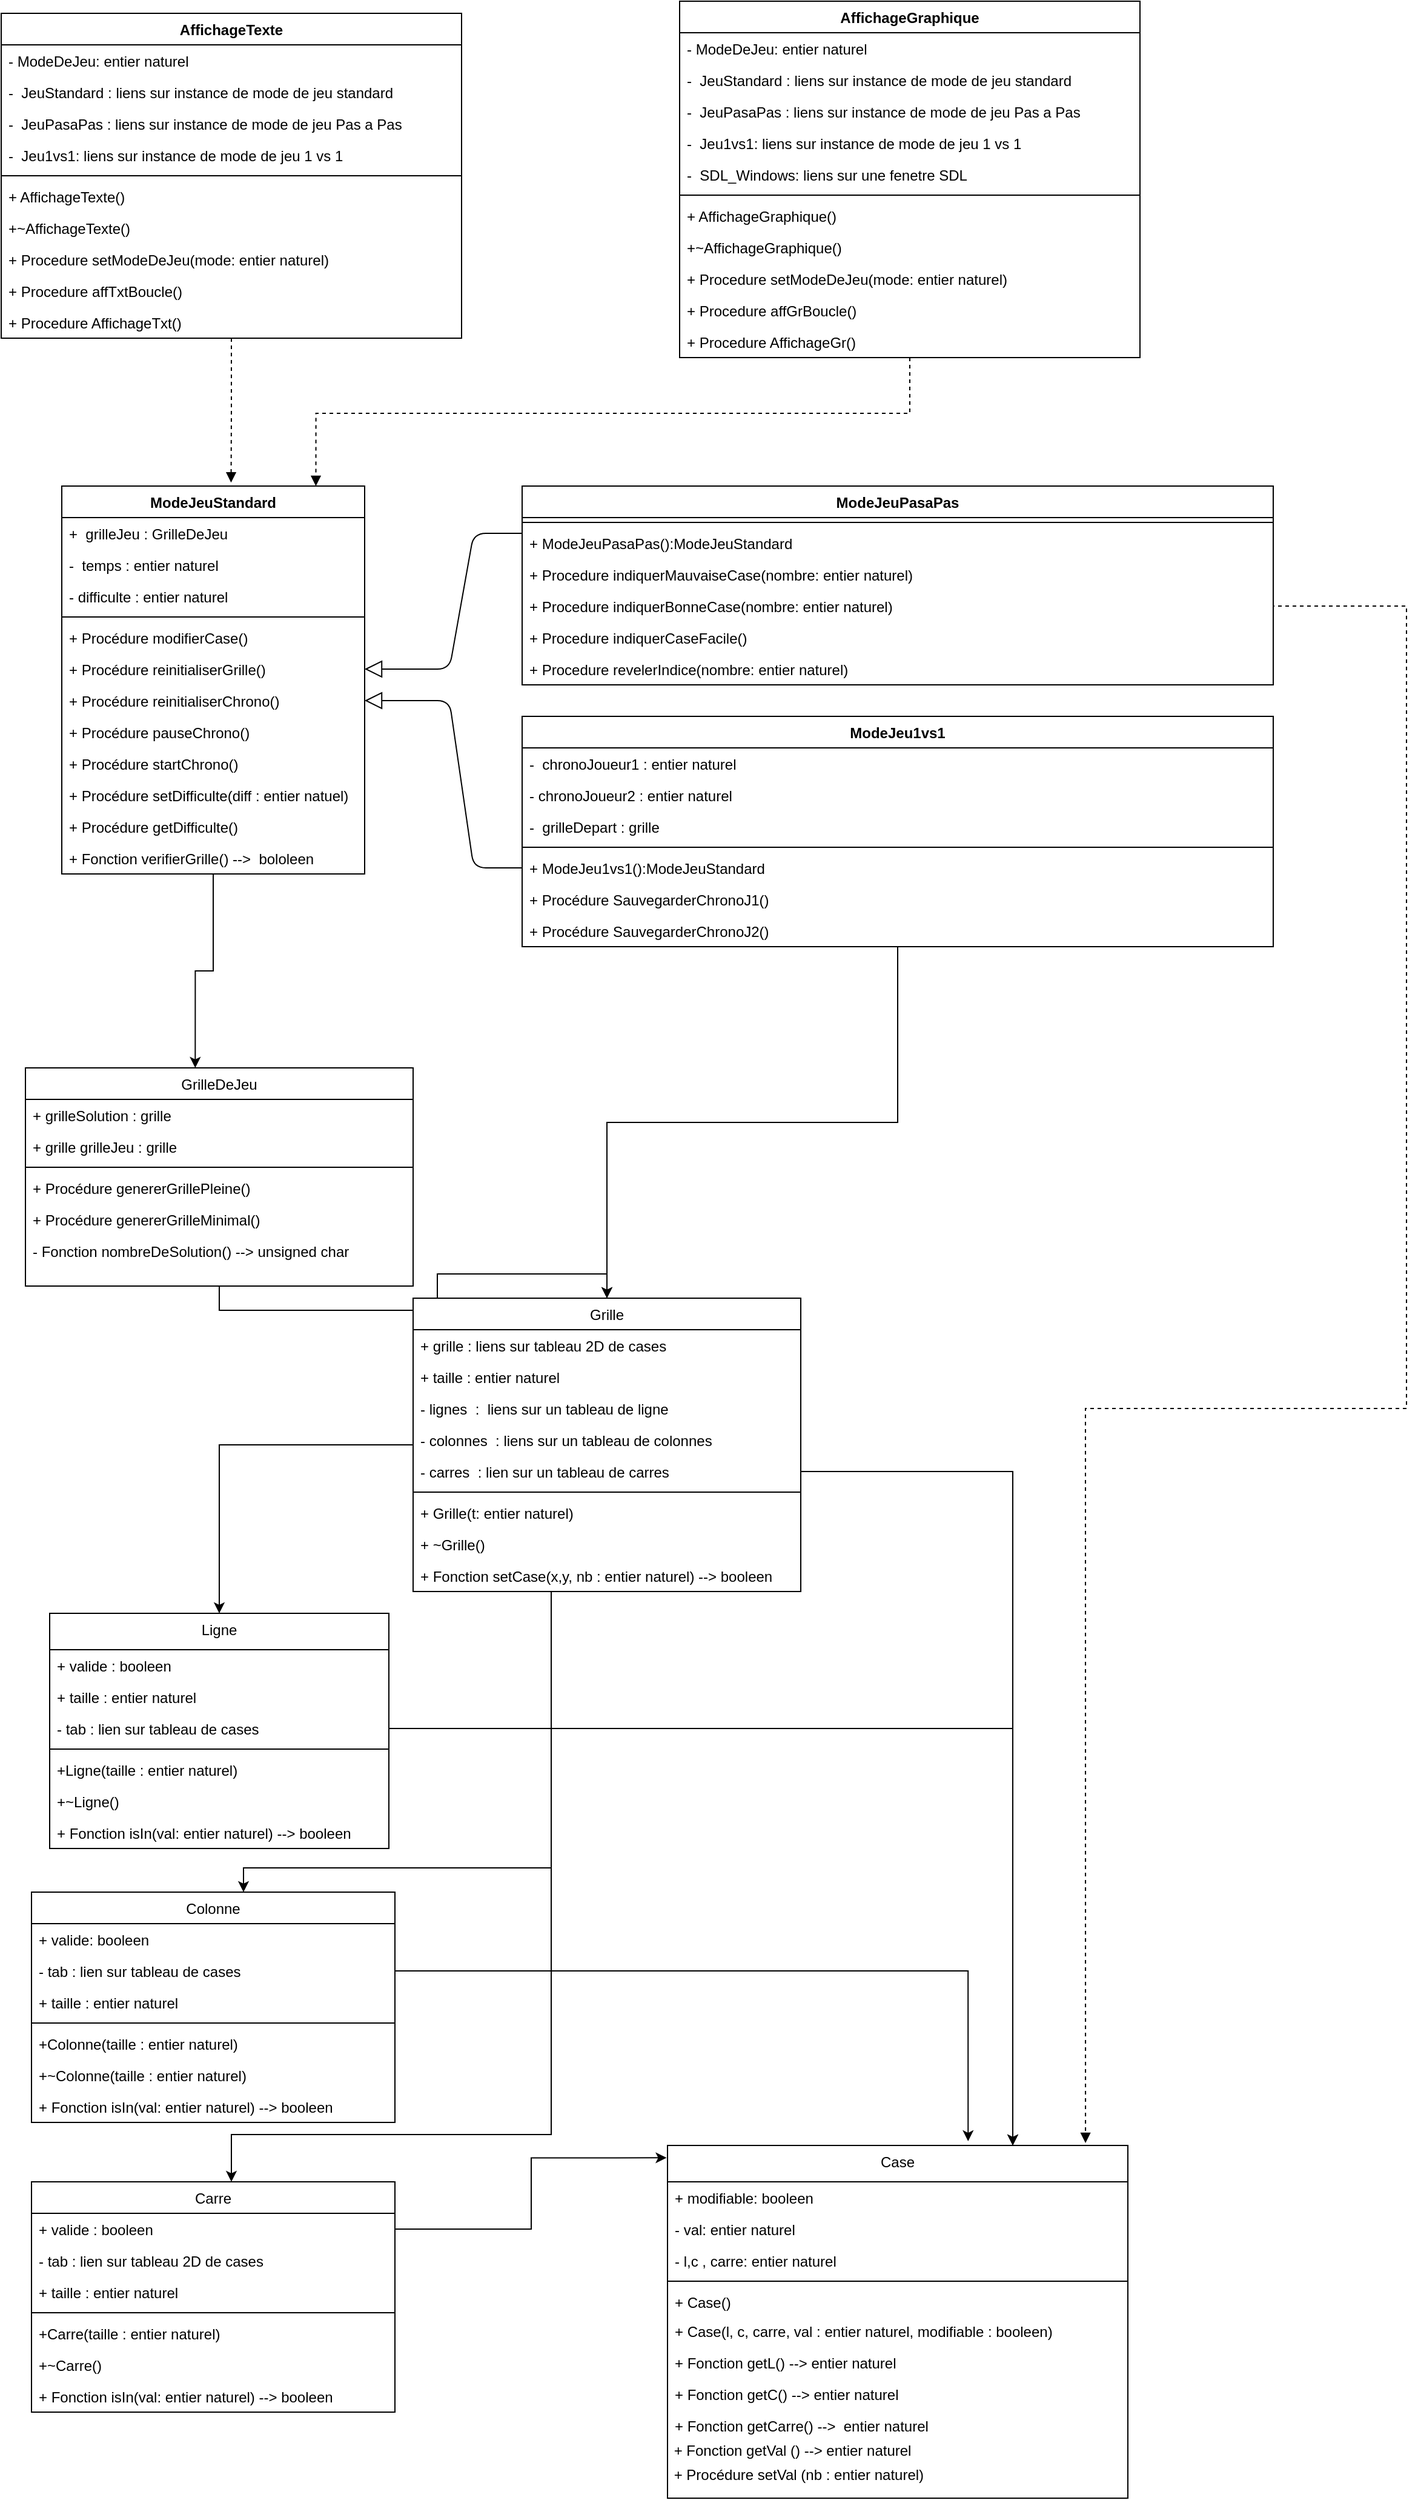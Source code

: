 <mxfile version="14.4.6" type="device"><diagram id="C5RBs43oDa-KdzZeNtuy" name="Page-1"><mxGraphModel dx="2404" dy="2244" grid="1" gridSize="10" guides="1" tooltips="1" connect="1" arrows="1" fold="1" page="1" pageScale="1" pageWidth="827" pageHeight="1169" math="0" shadow="0"><root><mxCell id="WIyWlLk6GJQsqaUBKTNV-0"/><mxCell id="WIyWlLk6GJQsqaUBKTNV-1" parent="WIyWlLk6GJQsqaUBKTNV-0"/><mxCell id="0dv4RcyDnqkH0cHynLfX-11" value="" style="edgeStyle=orthogonalEdgeStyle;rounded=0;orthogonalLoop=1;jettySize=auto;html=1;" parent="WIyWlLk6GJQsqaUBKTNV-1" source="zkfFHV4jXpPFQw0GAbJ--6" target="0dv4RcyDnqkH0cHynLfX-4" edge="1"><mxGeometry relative="1" as="geometry"/></mxCell><mxCell id="zkfFHV4jXpPFQw0GAbJ--6" value="GrilleDeJeu" style="swimlane;fontStyle=0;align=center;verticalAlign=top;childLayout=stackLayout;horizontal=1;startSize=26;horizontalStack=0;resizeParent=1;resizeLast=0;collapsible=1;marginBottom=0;rounded=0;shadow=0;strokeWidth=1;" parent="WIyWlLk6GJQsqaUBKTNV-1" vertex="1"><mxGeometry x="-20" y="60" width="320" height="180" as="geometry"><mxRectangle x="130" y="380" width="160" height="26" as="alternateBounds"/></mxGeometry></mxCell><mxCell id="zkfFHV4jXpPFQw0GAbJ--7" value="+ grilleSolution : grille " style="text;align=left;verticalAlign=top;spacingLeft=4;spacingRight=4;overflow=hidden;rotatable=0;points=[[0,0.5],[1,0.5]];portConstraint=eastwest;" parent="zkfFHV4jXpPFQw0GAbJ--6" vertex="1"><mxGeometry y="26" width="320" height="26" as="geometry"/></mxCell><mxCell id="0dv4RcyDnqkH0cHynLfX-2" value="+ grille grilleJeu : grille" style="text;align=left;verticalAlign=top;spacingLeft=4;spacingRight=4;overflow=hidden;rotatable=0;points=[[0,0.5],[1,0.5]];portConstraint=eastwest;" parent="zkfFHV4jXpPFQw0GAbJ--6" vertex="1"><mxGeometry y="52" width="320" height="26" as="geometry"/></mxCell><mxCell id="zkfFHV4jXpPFQw0GAbJ--9" value="" style="line;html=1;strokeWidth=1;align=left;verticalAlign=middle;spacingTop=-1;spacingLeft=3;spacingRight=3;rotatable=0;labelPosition=right;points=[];portConstraint=eastwest;" parent="zkfFHV4jXpPFQw0GAbJ--6" vertex="1"><mxGeometry y="78" width="320" height="8" as="geometry"/></mxCell><mxCell id="zkfFHV4jXpPFQw0GAbJ--11" value="+ Procédure genererGrillePleine() " style="text;align=left;verticalAlign=top;spacingLeft=4;spacingRight=4;overflow=hidden;rotatable=0;points=[[0,0.5],[1,0.5]];portConstraint=eastwest;" parent="zkfFHV4jXpPFQw0GAbJ--6" vertex="1"><mxGeometry y="86" width="320" height="26" as="geometry"/></mxCell><mxCell id="0dv4RcyDnqkH0cHynLfX-1" value="+ Procédure genererGrilleMinimal()" style="text;align=left;verticalAlign=top;spacingLeft=4;spacingRight=4;overflow=hidden;rotatable=0;points=[[0,0.5],[1,0.5]];portConstraint=eastwest;" parent="zkfFHV4jXpPFQw0GAbJ--6" vertex="1"><mxGeometry y="112" width="320" height="26" as="geometry"/></mxCell><mxCell id="0dv4RcyDnqkH0cHynLfX-3" value="- Fonction nombreDeSolution() --&gt; unsigned char" style="text;align=left;verticalAlign=top;spacingLeft=4;spacingRight=4;overflow=hidden;rotatable=0;points=[[0,0.5],[1,0.5]];portConstraint=eastwest;" parent="zkfFHV4jXpPFQw0GAbJ--6" vertex="1"><mxGeometry y="138" width="320" height="26" as="geometry"/></mxCell><mxCell id="0dv4RcyDnqkH0cHynLfX-22" value="" style="edgeStyle=orthogonalEdgeStyle;rounded=0;orthogonalLoop=1;jettySize=auto;html=1;" parent="WIyWlLk6GJQsqaUBKTNV-1" source="0dv4RcyDnqkH0cHynLfX-4" target="0dv4RcyDnqkH0cHynLfX-15" edge="1"><mxGeometry relative="1" as="geometry"/></mxCell><mxCell id="0dv4RcyDnqkH0cHynLfX-34" value="" style="edgeStyle=orthogonalEdgeStyle;rounded=0;orthogonalLoop=1;jettySize=auto;html=1;" parent="WIyWlLk6GJQsqaUBKTNV-1" source="0dv4RcyDnqkH0cHynLfX-4" target="0dv4RcyDnqkH0cHynLfX-27" edge="1"><mxGeometry relative="1" as="geometry"><Array as="points"><mxPoint x="414" y="720"/><mxPoint x="160" y="720"/></Array></mxGeometry></mxCell><mxCell id="0dv4RcyDnqkH0cHynLfX-43" value="" style="edgeStyle=orthogonalEdgeStyle;rounded=0;orthogonalLoop=1;jettySize=auto;html=1;" parent="WIyWlLk6GJQsqaUBKTNV-1" source="0dv4RcyDnqkH0cHynLfX-4" target="0dv4RcyDnqkH0cHynLfX-36" edge="1"><mxGeometry relative="1" as="geometry"><Array as="points"><mxPoint x="414" y="940"/><mxPoint x="150" y="940"/></Array></mxGeometry></mxCell><mxCell id="0dv4RcyDnqkH0cHynLfX-4" value="Grille" style="swimlane;fontStyle=0;align=center;verticalAlign=top;childLayout=stackLayout;horizontal=1;startSize=26;horizontalStack=0;resizeParent=1;resizeLast=0;collapsible=1;marginBottom=0;rounded=0;shadow=0;strokeWidth=1;" parent="WIyWlLk6GJQsqaUBKTNV-1" vertex="1"><mxGeometry x="300" y="250" width="320" height="242" as="geometry"><mxRectangle x="130" y="380" width="160" height="26" as="alternateBounds"/></mxGeometry></mxCell><mxCell id="0dv4RcyDnqkH0cHynLfX-5" value="+ grille : liens sur tableau 2D de cases" style="text;align=left;verticalAlign=top;spacingLeft=4;spacingRight=4;overflow=hidden;rotatable=0;points=[[0,0.5],[1,0.5]];portConstraint=eastwest;" parent="0dv4RcyDnqkH0cHynLfX-4" vertex="1"><mxGeometry y="26" width="320" height="26" as="geometry"/></mxCell><mxCell id="4BiIxQ_raVbV6oL3UKlr-50" value="+ taille : entier naturel" style="text;align=left;verticalAlign=top;spacingLeft=4;spacingRight=4;overflow=hidden;rotatable=0;points=[[0,0.5],[1,0.5]];portConstraint=eastwest;" parent="0dv4RcyDnqkH0cHynLfX-4" vertex="1"><mxGeometry y="52" width="320" height="26" as="geometry"/></mxCell><mxCell id="0dv4RcyDnqkH0cHynLfX-12" value="- lignes  :  liens sur un tableau de ligne" style="text;align=left;verticalAlign=top;spacingLeft=4;spacingRight=4;overflow=hidden;rotatable=0;points=[[0,0.5],[1,0.5]];portConstraint=eastwest;" parent="0dv4RcyDnqkH0cHynLfX-4" vertex="1"><mxGeometry y="78" width="320" height="26" as="geometry"/></mxCell><mxCell id="0dv4RcyDnqkH0cHynLfX-13" value="- colonnes  : liens sur un tableau de colonnes " style="text;align=left;verticalAlign=top;spacingLeft=4;spacingRight=4;overflow=hidden;rotatable=0;points=[[0,0.5],[1,0.5]];portConstraint=eastwest;" parent="0dv4RcyDnqkH0cHynLfX-4" vertex="1"><mxGeometry y="104" width="320" height="26" as="geometry"/></mxCell><mxCell id="0dv4RcyDnqkH0cHynLfX-14" value="- carres  : lien sur un tableau de carres" style="text;align=left;verticalAlign=top;spacingLeft=4;spacingRight=4;overflow=hidden;rotatable=0;points=[[0,0.5],[1,0.5]];portConstraint=eastwest;" parent="0dv4RcyDnqkH0cHynLfX-4" vertex="1"><mxGeometry y="130" width="320" height="26" as="geometry"/></mxCell><mxCell id="0dv4RcyDnqkH0cHynLfX-7" value="" style="line;html=1;strokeWidth=1;align=left;verticalAlign=middle;spacingTop=-1;spacingLeft=3;spacingRight=3;rotatable=0;labelPosition=right;points=[];portConstraint=eastwest;" parent="0dv4RcyDnqkH0cHynLfX-4" vertex="1"><mxGeometry y="156" width="320" height="8" as="geometry"/></mxCell><mxCell id="4BiIxQ_raVbV6oL3UKlr-48" value="+ Grille(t: entier naturel)" style="text;align=left;verticalAlign=top;spacingLeft=4;spacingRight=4;overflow=hidden;rotatable=0;points=[[0,0.5],[1,0.5]];portConstraint=eastwest;" parent="0dv4RcyDnqkH0cHynLfX-4" vertex="1"><mxGeometry y="164" width="320" height="26" as="geometry"/></mxCell><mxCell id="4BiIxQ_raVbV6oL3UKlr-49" value="+ ~Grille()" style="text;align=left;verticalAlign=top;spacingLeft=4;spacingRight=4;overflow=hidden;rotatable=0;points=[[0,0.5],[1,0.5]];portConstraint=eastwest;" parent="0dv4RcyDnqkH0cHynLfX-4" vertex="1"><mxGeometry y="190" width="320" height="26" as="geometry"/></mxCell><mxCell id="0dv4RcyDnqkH0cHynLfX-8" value="+ Fonction setCase(x,y, nb : entier naturel) --&gt; booleen" style="text;align=left;verticalAlign=top;spacingLeft=4;spacingRight=4;overflow=hidden;rotatable=0;points=[[0,0.5],[1,0.5]];portConstraint=eastwest;" parent="0dv4RcyDnqkH0cHynLfX-4" vertex="1"><mxGeometry y="216" width="320" height="26" as="geometry"/></mxCell><mxCell id="0dv4RcyDnqkH0cHynLfX-15" value="Ligne" style="swimlane;fontStyle=0;align=center;verticalAlign=top;childLayout=stackLayout;horizontal=1;startSize=30;horizontalStack=0;resizeParent=1;resizeLast=0;collapsible=1;marginBottom=0;rounded=0;shadow=0;strokeWidth=1;" parent="WIyWlLk6GJQsqaUBKTNV-1" vertex="1"><mxGeometry y="510" width="280" height="194" as="geometry"><mxRectangle x="130" y="380" width="160" height="26" as="alternateBounds"/></mxGeometry></mxCell><mxCell id="0dv4RcyDnqkH0cHynLfX-16" value="+ valide : booleen" style="text;align=left;verticalAlign=top;spacingLeft=4;spacingRight=4;overflow=hidden;rotatable=0;points=[[0,0.5],[1,0.5]];portConstraint=eastwest;" parent="0dv4RcyDnqkH0cHynLfX-15" vertex="1"><mxGeometry y="30" width="280" height="26" as="geometry"/></mxCell><mxCell id="4BiIxQ_raVbV6oL3UKlr-51" value="+ taille : entier naturel" style="text;align=left;verticalAlign=top;spacingLeft=4;spacingRight=4;overflow=hidden;rotatable=0;points=[[0,0.5],[1,0.5]];portConstraint=eastwest;" parent="0dv4RcyDnqkH0cHynLfX-15" vertex="1"><mxGeometry y="56" width="280" height="26" as="geometry"/></mxCell><mxCell id="0dv4RcyDnqkH0cHynLfX-25" value="- tab : lien sur tableau de cases" style="text;align=left;verticalAlign=top;spacingLeft=4;spacingRight=4;overflow=hidden;rotatable=0;points=[[0,0.5],[1,0.5]];portConstraint=eastwest;" parent="0dv4RcyDnqkH0cHynLfX-15" vertex="1"><mxGeometry y="82" width="280" height="26" as="geometry"/></mxCell><mxCell id="0dv4RcyDnqkH0cHynLfX-20" value="" style="line;html=1;strokeWidth=1;align=left;verticalAlign=middle;spacingTop=-1;spacingLeft=3;spacingRight=3;rotatable=0;labelPosition=right;points=[];portConstraint=eastwest;" parent="0dv4RcyDnqkH0cHynLfX-15" vertex="1"><mxGeometry y="108" width="280" height="8" as="geometry"/></mxCell><mxCell id="4BiIxQ_raVbV6oL3UKlr-53" value="+Ligne(taille : entier naturel)" style="text;align=left;verticalAlign=top;spacingLeft=4;spacingRight=4;overflow=hidden;rotatable=0;points=[[0,0.5],[1,0.5]];portConstraint=eastwest;" parent="0dv4RcyDnqkH0cHynLfX-15" vertex="1"><mxGeometry y="116" width="280" height="26" as="geometry"/></mxCell><mxCell id="4BiIxQ_raVbV6oL3UKlr-52" value="+~Ligne()" style="text;align=left;verticalAlign=top;spacingLeft=4;spacingRight=4;overflow=hidden;rotatable=0;points=[[0,0.5],[1,0.5]];portConstraint=eastwest;" parent="0dv4RcyDnqkH0cHynLfX-15" vertex="1"><mxGeometry y="142" width="280" height="26" as="geometry"/></mxCell><mxCell id="0dv4RcyDnqkH0cHynLfX-21" value="+ Fonction isIn(val: entier naturel) --&gt; booleen" style="text;align=left;verticalAlign=top;spacingLeft=4;spacingRight=4;overflow=hidden;rotatable=0;points=[[0,0.5],[1,0.5]];portConstraint=eastwest;" parent="0dv4RcyDnqkH0cHynLfX-15" vertex="1"><mxGeometry y="168" width="280" height="26" as="geometry"/></mxCell><mxCell id="0dv4RcyDnqkH0cHynLfX-27" value="Colonne" style="swimlane;fontStyle=0;align=center;verticalAlign=top;childLayout=stackLayout;horizontal=1;startSize=26;horizontalStack=0;resizeParent=1;resizeLast=0;collapsible=1;marginBottom=0;rounded=0;shadow=0;strokeWidth=1;" parent="WIyWlLk6GJQsqaUBKTNV-1" vertex="1"><mxGeometry x="-15" y="740" width="300" height="190" as="geometry"><mxRectangle x="130" y="380" width="160" height="26" as="alternateBounds"/></mxGeometry></mxCell><mxCell id="0dv4RcyDnqkH0cHynLfX-28" value="+ valide: booleen" style="text;align=left;verticalAlign=top;spacingLeft=4;spacingRight=4;overflow=hidden;rotatable=0;points=[[0,0.5],[1,0.5]];portConstraint=eastwest;" parent="0dv4RcyDnqkH0cHynLfX-27" vertex="1"><mxGeometry y="26" width="300" height="26" as="geometry"/></mxCell><mxCell id="0dv4RcyDnqkH0cHynLfX-29" value="- tab : lien sur tableau de cases" style="text;align=left;verticalAlign=top;spacingLeft=4;spacingRight=4;overflow=hidden;rotatable=0;points=[[0,0.5],[1,0.5]];portConstraint=eastwest;" parent="0dv4RcyDnqkH0cHynLfX-27" vertex="1"><mxGeometry y="52" width="300" height="26" as="geometry"/></mxCell><mxCell id="4BiIxQ_raVbV6oL3UKlr-58" value="+ taille : entier naturel" style="text;align=left;verticalAlign=top;spacingLeft=4;spacingRight=4;overflow=hidden;rotatable=0;points=[[0,0.5],[1,0.5]];portConstraint=eastwest;" parent="0dv4RcyDnqkH0cHynLfX-27" vertex="1"><mxGeometry y="78" width="300" height="26" as="geometry"/></mxCell><mxCell id="0dv4RcyDnqkH0cHynLfX-32" value="" style="line;html=1;strokeWidth=1;align=left;verticalAlign=middle;spacingTop=-1;spacingLeft=3;spacingRight=3;rotatable=0;labelPosition=right;points=[];portConstraint=eastwest;" parent="0dv4RcyDnqkH0cHynLfX-27" vertex="1"><mxGeometry y="104" width="300" height="8" as="geometry"/></mxCell><mxCell id="4BiIxQ_raVbV6oL3UKlr-54" value="+Colonne(taille : entier naturel)" style="text;align=left;verticalAlign=top;spacingLeft=4;spacingRight=4;overflow=hidden;rotatable=0;points=[[0,0.5],[1,0.5]];portConstraint=eastwest;" parent="0dv4RcyDnqkH0cHynLfX-27" vertex="1"><mxGeometry y="112" width="300" height="26" as="geometry"/></mxCell><mxCell id="4BiIxQ_raVbV6oL3UKlr-55" value="+~Colonne(taille : entier naturel)" style="text;align=left;verticalAlign=top;spacingLeft=4;spacingRight=4;overflow=hidden;rotatable=0;points=[[0,0.5],[1,0.5]];portConstraint=eastwest;" parent="0dv4RcyDnqkH0cHynLfX-27" vertex="1"><mxGeometry y="138" width="300" height="26" as="geometry"/></mxCell><mxCell id="0dv4RcyDnqkH0cHynLfX-33" value="+ Fonction isIn(val: entier naturel) --&gt; booleen" style="text;align=left;verticalAlign=top;spacingLeft=4;spacingRight=4;overflow=hidden;rotatable=0;points=[[0,0.5],[1,0.5]];portConstraint=eastwest;" parent="0dv4RcyDnqkH0cHynLfX-27" vertex="1"><mxGeometry y="164" width="300" height="26" as="geometry"/></mxCell><mxCell id="0dv4RcyDnqkH0cHynLfX-36" value="Carre" style="swimlane;fontStyle=0;align=center;verticalAlign=top;childLayout=stackLayout;horizontal=1;startSize=26;horizontalStack=0;resizeParent=1;resizeLast=0;collapsible=1;marginBottom=0;rounded=0;shadow=0;strokeWidth=1;" parent="WIyWlLk6GJQsqaUBKTNV-1" vertex="1"><mxGeometry x="-15" y="979" width="300" height="190" as="geometry"><mxRectangle x="130" y="380" width="160" height="26" as="alternateBounds"/></mxGeometry></mxCell><mxCell id="0dv4RcyDnqkH0cHynLfX-37" value="+ valide : booleen" style="text;align=left;verticalAlign=top;spacingLeft=4;spacingRight=4;overflow=hidden;rotatable=0;points=[[0,0.5],[1,0.5]];portConstraint=eastwest;" parent="0dv4RcyDnqkH0cHynLfX-36" vertex="1"><mxGeometry y="26" width="300" height="26" as="geometry"/></mxCell><mxCell id="0dv4RcyDnqkH0cHynLfX-38" value="- tab : lien sur tableau 2D de cases" style="text;align=left;verticalAlign=top;spacingLeft=4;spacingRight=4;overflow=hidden;rotatable=0;points=[[0,0.5],[1,0.5]];portConstraint=eastwest;" parent="0dv4RcyDnqkH0cHynLfX-36" vertex="1"><mxGeometry y="52" width="300" height="26" as="geometry"/></mxCell><mxCell id="4BiIxQ_raVbV6oL3UKlr-59" value="+ taille : entier naturel" style="text;align=left;verticalAlign=top;spacingLeft=4;spacingRight=4;overflow=hidden;rotatable=0;points=[[0,0.5],[1,0.5]];portConstraint=eastwest;" parent="0dv4RcyDnqkH0cHynLfX-36" vertex="1"><mxGeometry y="78" width="300" height="26" as="geometry"/></mxCell><mxCell id="0dv4RcyDnqkH0cHynLfX-41" value="" style="line;html=1;strokeWidth=1;align=left;verticalAlign=middle;spacingTop=-1;spacingLeft=3;spacingRight=3;rotatable=0;labelPosition=right;points=[];portConstraint=eastwest;" parent="0dv4RcyDnqkH0cHynLfX-36" vertex="1"><mxGeometry y="104" width="300" height="8" as="geometry"/></mxCell><mxCell id="4BiIxQ_raVbV6oL3UKlr-56" value="+Carre(taille : entier naturel)" style="text;align=left;verticalAlign=top;spacingLeft=4;spacingRight=4;overflow=hidden;rotatable=0;points=[[0,0.5],[1,0.5]];portConstraint=eastwest;" parent="0dv4RcyDnqkH0cHynLfX-36" vertex="1"><mxGeometry y="112" width="300" height="26" as="geometry"/></mxCell><mxCell id="4BiIxQ_raVbV6oL3UKlr-57" value="+~Carre()" style="text;align=left;verticalAlign=top;spacingLeft=4;spacingRight=4;overflow=hidden;rotatable=0;points=[[0,0.5],[1,0.5]];portConstraint=eastwest;" parent="0dv4RcyDnqkH0cHynLfX-36" vertex="1"><mxGeometry y="138" width="300" height="26" as="geometry"/></mxCell><mxCell id="0dv4RcyDnqkH0cHynLfX-42" value="+ Fonction isIn(val: entier naturel) --&gt; booleen" style="text;align=left;verticalAlign=top;spacingLeft=4;spacingRight=4;overflow=hidden;rotatable=0;points=[[0,0.5],[1,0.5]];portConstraint=eastwest;" parent="0dv4RcyDnqkH0cHynLfX-36" vertex="1"><mxGeometry y="164" width="300" height="26" as="geometry"/></mxCell><mxCell id="0dv4RcyDnqkH0cHynLfX-49" value="Case" style="swimlane;fontStyle=0;align=center;verticalAlign=top;childLayout=stackLayout;horizontal=1;startSize=30;horizontalStack=0;resizeParent=1;resizeLast=0;collapsible=1;marginBottom=0;rounded=0;shadow=0;strokeWidth=1;" parent="WIyWlLk6GJQsqaUBKTNV-1" vertex="1"><mxGeometry x="510" y="949" width="380" height="291" as="geometry"><mxRectangle x="130" y="380" width="160" height="26" as="alternateBounds"/></mxGeometry></mxCell><mxCell id="0dv4RcyDnqkH0cHynLfX-59" value="+ modifiable: booleen" style="text;align=left;verticalAlign=top;spacingLeft=4;spacingRight=4;overflow=hidden;rotatable=0;points=[[0,0.5],[1,0.5]];portConstraint=eastwest;" parent="0dv4RcyDnqkH0cHynLfX-49" vertex="1"><mxGeometry y="30" width="380" height="26" as="geometry"/></mxCell><mxCell id="0dv4RcyDnqkH0cHynLfX-50" value="- val: entier naturel" style="text;align=left;verticalAlign=top;spacingLeft=4;spacingRight=4;overflow=hidden;rotatable=0;points=[[0,0.5],[1,0.5]];portConstraint=eastwest;" parent="0dv4RcyDnqkH0cHynLfX-49" vertex="1"><mxGeometry y="56" width="380" height="26" as="geometry"/></mxCell><mxCell id="0dv4RcyDnqkH0cHynLfX-51" value="- l,c , carre: entier naturel" style="text;align=left;verticalAlign=top;spacingLeft=4;spacingRight=4;overflow=hidden;rotatable=0;points=[[0,0.5],[1,0.5]];portConstraint=eastwest;" parent="0dv4RcyDnqkH0cHynLfX-49" vertex="1"><mxGeometry y="82" width="380" height="26" as="geometry"/></mxCell><mxCell id="0dv4RcyDnqkH0cHynLfX-52" value="" style="line;html=1;strokeWidth=1;align=left;verticalAlign=middle;spacingTop=-1;spacingLeft=3;spacingRight=3;rotatable=0;labelPosition=right;points=[];portConstraint=eastwest;" parent="0dv4RcyDnqkH0cHynLfX-49" vertex="1"><mxGeometry y="108" width="380" height="8" as="geometry"/></mxCell><mxCell id="FJtVYT7vAi8hg5WvCVU2-0" value="+ Case()&#xa;" style="text;align=left;verticalAlign=top;spacingLeft=4;spacingRight=4;overflow=hidden;rotatable=0;points=[[0,0.5],[1,0.5]];portConstraint=eastwest;" vertex="1" parent="0dv4RcyDnqkH0cHynLfX-49"><mxGeometry y="116" width="380" height="24" as="geometry"/></mxCell><mxCell id="0dv4RcyDnqkH0cHynLfX-61" value="+ Case(l, c, carre, val : entier naturel, modifiable : booleen)" style="text;align=left;verticalAlign=top;spacingLeft=4;spacingRight=4;overflow=hidden;rotatable=0;points=[[0,0.5],[1,0.5]];portConstraint=eastwest;" parent="0dv4RcyDnqkH0cHynLfX-49" vertex="1"><mxGeometry y="140" width="380" height="26" as="geometry"/></mxCell><mxCell id="0dv4RcyDnqkH0cHynLfX-54" value="+ Fonction getL() --&gt; entier naturel" style="text;align=left;verticalAlign=top;spacingLeft=4;spacingRight=4;overflow=hidden;rotatable=0;points=[[0,0.5],[1,0.5]];portConstraint=eastwest;" parent="0dv4RcyDnqkH0cHynLfX-49" vertex="1"><mxGeometry y="166" width="380" height="26" as="geometry"/></mxCell><mxCell id="0dv4RcyDnqkH0cHynLfX-55" value="+ Fonction getC() --&gt; entier naturel" style="text;align=left;verticalAlign=top;spacingLeft=4;spacingRight=4;overflow=hidden;rotatable=0;points=[[0,0.5],[1,0.5]];portConstraint=eastwest;" parent="0dv4RcyDnqkH0cHynLfX-49" vertex="1"><mxGeometry y="192" width="380" height="26" as="geometry"/></mxCell><mxCell id="0dv4RcyDnqkH0cHynLfX-60" value="+ Fonction getCarre() --&gt;  entier naturel" style="text;align=left;verticalAlign=top;spacingLeft=4;spacingRight=4;overflow=hidden;rotatable=0;points=[[0,0.5],[1,0.5]];portConstraint=eastwest;" parent="0dv4RcyDnqkH0cHynLfX-49" vertex="1"><mxGeometry y="218" width="380" height="24" as="geometry"/></mxCell><mxCell id="CSqCQoHIeu3JBhYQrl_w-0" value="&amp;nbsp;+ Fonction getVal () --&amp;gt; entier naturel" style="text;html=1;resizable=0;autosize=1;align=left;verticalAlign=middle;points=[];fillColor=none;strokeColor=none;rounded=0;" parent="0dv4RcyDnqkH0cHynLfX-49" vertex="1"><mxGeometry y="242" width="380" height="20" as="geometry"/></mxCell><mxCell id="CSqCQoHIeu3JBhYQrl_w-11" value="&amp;nbsp;+ Procédure setVal (nb : entier naturel)" style="text;html=1;resizable=0;autosize=1;align=left;verticalAlign=middle;points=[];fillColor=none;strokeColor=none;rounded=0;" parent="0dv4RcyDnqkH0cHynLfX-49" vertex="1"><mxGeometry y="262" width="380" height="20" as="geometry"/></mxCell><mxCell id="4BiIxQ_raVbV6oL3UKlr-40" style="edgeStyle=orthogonalEdgeStyle;rounded=0;orthogonalLoop=1;jettySize=auto;html=1;entryX=0.438;entryY=0;entryDx=0;entryDy=0;entryPerimeter=0;fillColor=none;" parent="WIyWlLk6GJQsqaUBKTNV-1" source="4BiIxQ_raVbV6oL3UKlr-0" target="zkfFHV4jXpPFQw0GAbJ--6" edge="1"><mxGeometry relative="1" as="geometry"/></mxCell><mxCell id="4BiIxQ_raVbV6oL3UKlr-0" value="ModeJeuStandard" style="swimlane;fontStyle=1;align=center;verticalAlign=top;childLayout=stackLayout;horizontal=1;startSize=26;horizontalStack=0;resizeParent=1;resizeParentMax=0;resizeLast=0;collapsible=1;marginBottom=0;" parent="WIyWlLk6GJQsqaUBKTNV-1" vertex="1"><mxGeometry x="10" y="-420" width="250" height="320" as="geometry"/></mxCell><mxCell id="4BiIxQ_raVbV6oL3UKlr-1" value="+  grilleJeu : GrilleDeJeu" style="text;strokeColor=none;fillColor=none;align=left;verticalAlign=top;spacingLeft=4;spacingRight=4;overflow=hidden;rotatable=0;points=[[0,0.5],[1,0.5]];portConstraint=eastwest;" parent="4BiIxQ_raVbV6oL3UKlr-0" vertex="1"><mxGeometry y="26" width="250" height="26" as="geometry"/></mxCell><mxCell id="4BiIxQ_raVbV6oL3UKlr-5" value="-  temps : entier naturel" style="text;strokeColor=none;fillColor=none;align=left;verticalAlign=top;spacingLeft=4;spacingRight=4;overflow=hidden;rotatable=0;points=[[0,0.5],[1,0.5]];portConstraint=eastwest;" parent="4BiIxQ_raVbV6oL3UKlr-0" vertex="1"><mxGeometry y="52" width="250" height="26" as="geometry"/></mxCell><mxCell id="4BiIxQ_raVbV6oL3UKlr-6" value="- difficulte : entier naturel" style="text;strokeColor=none;fillColor=none;align=left;verticalAlign=top;spacingLeft=4;spacingRight=4;overflow=hidden;rotatable=0;points=[[0,0.5],[1,0.5]];portConstraint=eastwest;" parent="4BiIxQ_raVbV6oL3UKlr-0" vertex="1"><mxGeometry y="78" width="250" height="26" as="geometry"/></mxCell><mxCell id="4BiIxQ_raVbV6oL3UKlr-2" value="" style="line;strokeWidth=1;fillColor=none;align=left;verticalAlign=middle;spacingTop=-1;spacingLeft=3;spacingRight=3;rotatable=0;labelPosition=right;points=[];portConstraint=eastwest;" parent="4BiIxQ_raVbV6oL3UKlr-0" vertex="1"><mxGeometry y="104" width="250" height="8" as="geometry"/></mxCell><mxCell id="4BiIxQ_raVbV6oL3UKlr-3" value="+ Procédure modifierCase() " style="text;strokeColor=none;fillColor=none;align=left;verticalAlign=top;spacingLeft=4;spacingRight=4;overflow=hidden;rotatable=0;points=[[0,0.5],[1,0.5]];portConstraint=eastwest;" parent="4BiIxQ_raVbV6oL3UKlr-0" vertex="1"><mxGeometry y="112" width="250" height="26" as="geometry"/></mxCell><mxCell id="4BiIxQ_raVbV6oL3UKlr-8" value="+ Procédure reinitialiserGrille() " style="text;strokeColor=none;fillColor=none;align=left;verticalAlign=top;spacingLeft=4;spacingRight=4;overflow=hidden;rotatable=0;points=[[0,0.5],[1,0.5]];portConstraint=eastwest;" parent="4BiIxQ_raVbV6oL3UKlr-0" vertex="1"><mxGeometry y="138" width="250" height="26" as="geometry"/></mxCell><mxCell id="4BiIxQ_raVbV6oL3UKlr-9" value="+ Procédure reinitialiserChrono() " style="text;strokeColor=none;fillColor=none;align=left;verticalAlign=top;spacingLeft=4;spacingRight=4;overflow=hidden;rotatable=0;points=[[0,0.5],[1,0.5]];portConstraint=eastwest;" parent="4BiIxQ_raVbV6oL3UKlr-0" vertex="1"><mxGeometry y="164" width="250" height="26" as="geometry"/></mxCell><mxCell id="4BiIxQ_raVbV6oL3UKlr-13" value="+ Procédure pauseChrono() " style="text;strokeColor=none;fillColor=none;align=left;verticalAlign=top;spacingLeft=4;spacingRight=4;overflow=hidden;rotatable=0;points=[[0,0.5],[1,0.5]];portConstraint=eastwest;" parent="4BiIxQ_raVbV6oL3UKlr-0" vertex="1"><mxGeometry y="190" width="250" height="26" as="geometry"/></mxCell><mxCell id="4BiIxQ_raVbV6oL3UKlr-14" value="+ Procédure startChrono() " style="text;strokeColor=none;fillColor=none;align=left;verticalAlign=top;spacingLeft=4;spacingRight=4;overflow=hidden;rotatable=0;points=[[0,0.5],[1,0.5]];portConstraint=eastwest;" parent="4BiIxQ_raVbV6oL3UKlr-0" vertex="1"><mxGeometry y="216" width="250" height="26" as="geometry"/></mxCell><mxCell id="4BiIxQ_raVbV6oL3UKlr-10" value="+ Procédure setDifficulte(diff : entier natuel) " style="text;strokeColor=none;fillColor=none;align=left;verticalAlign=top;spacingLeft=4;spacingRight=4;overflow=hidden;rotatable=0;points=[[0,0.5],[1,0.5]];portConstraint=eastwest;" parent="4BiIxQ_raVbV6oL3UKlr-0" vertex="1"><mxGeometry y="242" width="250" height="26" as="geometry"/></mxCell><mxCell id="4BiIxQ_raVbV6oL3UKlr-15" value="+ Procédure getDifficulte() " style="text;strokeColor=none;fillColor=none;align=left;verticalAlign=top;spacingLeft=4;spacingRight=4;overflow=hidden;rotatable=0;points=[[0,0.5],[1,0.5]];portConstraint=eastwest;" parent="4BiIxQ_raVbV6oL3UKlr-0" vertex="1"><mxGeometry y="268" width="250" height="26" as="geometry"/></mxCell><mxCell id="4BiIxQ_raVbV6oL3UKlr-11" value="+ Fonction verifierGrille() --&gt;  bololeen" style="text;strokeColor=none;fillColor=none;align=left;verticalAlign=top;spacingLeft=4;spacingRight=4;overflow=hidden;rotatable=0;points=[[0,0.5],[1,0.5]];portConstraint=eastwest;" parent="4BiIxQ_raVbV6oL3UKlr-0" vertex="1"><mxGeometry y="294" width="250" height="26" as="geometry"/></mxCell><mxCell id="4BiIxQ_raVbV6oL3UKlr-16" value="ModeJeuPasaPas" style="swimlane;fontStyle=1;align=center;verticalAlign=top;childLayout=stackLayout;horizontal=1;startSize=26;horizontalStack=0;resizeParent=1;resizeParentMax=0;resizeLast=0;collapsible=1;marginBottom=0;" parent="WIyWlLk6GJQsqaUBKTNV-1" vertex="1"><mxGeometry x="390" y="-420" width="620" height="164" as="geometry"/></mxCell><mxCell id="4BiIxQ_raVbV6oL3UKlr-18" value="" style="line;strokeWidth=1;fillColor=none;align=left;verticalAlign=middle;spacingTop=-1;spacingLeft=3;spacingRight=3;rotatable=0;labelPosition=right;points=[];portConstraint=eastwest;" parent="4BiIxQ_raVbV6oL3UKlr-16" vertex="1"><mxGeometry y="26" width="620" height="8" as="geometry"/></mxCell><mxCell id="1uspAt5TCjLtvQtP19i2-0" value="+ ModeJeuPasaPas():ModeJeuStandard" style="text;strokeColor=none;fillColor=none;align=left;verticalAlign=top;spacingLeft=4;spacingRight=4;overflow=hidden;rotatable=0;points=[[0,0.5],[1,0.5]];portConstraint=eastwest;" parent="4BiIxQ_raVbV6oL3UKlr-16" vertex="1"><mxGeometry y="34" width="620" height="26" as="geometry"/></mxCell><mxCell id="4BiIxQ_raVbV6oL3UKlr-19" value="+ Procedure indiquerMauvaiseCase(nombre: entier naturel) " style="text;strokeColor=none;fillColor=none;align=left;verticalAlign=top;spacingLeft=4;spacingRight=4;overflow=hidden;rotatable=0;points=[[0,0.5],[1,0.5]];portConstraint=eastwest;" parent="4BiIxQ_raVbV6oL3UKlr-16" vertex="1"><mxGeometry y="60" width="620" height="26" as="geometry"/></mxCell><mxCell id="4BiIxQ_raVbV6oL3UKlr-26" value="+ Procedure indiquerBonneCase(nombre: entier naturel) " style="text;strokeColor=none;fillColor=none;align=left;verticalAlign=top;spacingLeft=4;spacingRight=4;overflow=hidden;rotatable=0;points=[[0,0.5],[1,0.5]];portConstraint=eastwest;" parent="4BiIxQ_raVbV6oL3UKlr-16" vertex="1"><mxGeometry y="86" width="620" height="26" as="geometry"/></mxCell><mxCell id="4BiIxQ_raVbV6oL3UKlr-24" value="+ Procedure indiquerCaseFacile() " style="text;strokeColor=none;fillColor=none;align=left;verticalAlign=top;spacingLeft=4;spacingRight=4;overflow=hidden;rotatable=0;points=[[0,0.5],[1,0.5]];portConstraint=eastwest;" parent="4BiIxQ_raVbV6oL3UKlr-16" vertex="1"><mxGeometry y="112" width="620" height="26" as="geometry"/></mxCell><mxCell id="4BiIxQ_raVbV6oL3UKlr-22" value="+ Procedure revelerIndice(nombre: entier naturel) " style="text;strokeColor=none;fillColor=none;align=left;verticalAlign=top;spacingLeft=4;spacingRight=4;overflow=hidden;rotatable=0;points=[[0,0.5],[1,0.5]];portConstraint=eastwest;" parent="4BiIxQ_raVbV6oL3UKlr-16" vertex="1"><mxGeometry y="138" width="620" height="26" as="geometry"/></mxCell><mxCell id="4BiIxQ_raVbV6oL3UKlr-21" value="" style="endArrow=block;endFill=0;endSize=12;html=1;fillColor=none;exitX=0;exitY=0.5;exitDx=0;exitDy=0;entryX=1;entryY=0.5;entryDx=0;entryDy=0;" parent="WIyWlLk6GJQsqaUBKTNV-1" target="4BiIxQ_raVbV6oL3UKlr-8" edge="1"><mxGeometry width="160" relative="1" as="geometry"><mxPoint x="390" y="-381" as="sourcePoint"/><mxPoint x="540" y="50" as="targetPoint"/><Array as="points"><mxPoint x="350" y="-381"/><mxPoint x="330" y="-269"/></Array></mxGeometry></mxCell><mxCell id="4BiIxQ_raVbV6oL3UKlr-41" style="edgeStyle=orthogonalEdgeStyle;rounded=0;orthogonalLoop=1;jettySize=auto;html=1;fillColor=none;" parent="WIyWlLk6GJQsqaUBKTNV-1" source="4BiIxQ_raVbV6oL3UKlr-27" target="0dv4RcyDnqkH0cHynLfX-4" edge="1"><mxGeometry relative="1" as="geometry"/></mxCell><mxCell id="4BiIxQ_raVbV6oL3UKlr-27" value="ModeJeu1vs1" style="swimlane;fontStyle=1;align=center;verticalAlign=top;childLayout=stackLayout;horizontal=1;startSize=26;horizontalStack=0;resizeParent=1;resizeParentMax=0;resizeLast=0;collapsible=1;marginBottom=0;" parent="WIyWlLk6GJQsqaUBKTNV-1" vertex="1"><mxGeometry x="390" y="-230" width="620" height="190" as="geometry"/></mxCell><mxCell id="4BiIxQ_raVbV6oL3UKlr-28" value="-  chronoJoueur1 : entier naturel" style="text;strokeColor=none;fillColor=none;align=left;verticalAlign=top;spacingLeft=4;spacingRight=4;overflow=hidden;rotatable=0;points=[[0,0.5],[1,0.5]];portConstraint=eastwest;" parent="4BiIxQ_raVbV6oL3UKlr-27" vertex="1"><mxGeometry y="26" width="620" height="26" as="geometry"/></mxCell><mxCell id="4BiIxQ_raVbV6oL3UKlr-34" value="- chronoJoueur2 : entier naturel" style="text;strokeColor=none;fillColor=none;align=left;verticalAlign=top;spacingLeft=4;spacingRight=4;overflow=hidden;rotatable=0;points=[[0,0.5],[1,0.5]];portConstraint=eastwest;" parent="4BiIxQ_raVbV6oL3UKlr-27" vertex="1"><mxGeometry y="52" width="620" height="26" as="geometry"/></mxCell><mxCell id="4BiIxQ_raVbV6oL3UKlr-36" value="-  grilleDepart : grille" style="text;strokeColor=none;fillColor=none;align=left;verticalAlign=top;spacingLeft=4;spacingRight=4;overflow=hidden;rotatable=0;points=[[0,0.5],[1,0.5]];portConstraint=eastwest;" parent="4BiIxQ_raVbV6oL3UKlr-27" vertex="1"><mxGeometry y="78" width="620" height="26" as="geometry"/></mxCell><mxCell id="4BiIxQ_raVbV6oL3UKlr-29" value="" style="line;strokeWidth=1;fillColor=none;align=left;verticalAlign=middle;spacingTop=-1;spacingLeft=3;spacingRight=3;rotatable=0;labelPosition=right;points=[];portConstraint=eastwest;" parent="4BiIxQ_raVbV6oL3UKlr-27" vertex="1"><mxGeometry y="104" width="620" height="8" as="geometry"/></mxCell><mxCell id="4BiIxQ_raVbV6oL3UKlr-37" value="+ ModeJeu1vs1():ModeJeuStandard" style="text;strokeColor=none;fillColor=none;align=left;verticalAlign=top;spacingLeft=4;spacingRight=4;overflow=hidden;rotatable=0;points=[[0,0.5],[1,0.5]];portConstraint=eastwest;" parent="4BiIxQ_raVbV6oL3UKlr-27" vertex="1"><mxGeometry y="112" width="620" height="26" as="geometry"/></mxCell><mxCell id="4BiIxQ_raVbV6oL3UKlr-30" value="+ Procédure SauvegarderChronoJ1()" style="text;strokeColor=none;fillColor=none;align=left;verticalAlign=top;spacingLeft=4;spacingRight=4;overflow=hidden;rotatable=0;points=[[0,0.5],[1,0.5]];portConstraint=eastwest;" parent="4BiIxQ_raVbV6oL3UKlr-27" vertex="1"><mxGeometry y="138" width="620" height="26" as="geometry"/></mxCell><mxCell id="4BiIxQ_raVbV6oL3UKlr-35" value="+ Procédure SauvegarderChronoJ2()" style="text;strokeColor=none;fillColor=none;align=left;verticalAlign=top;spacingLeft=4;spacingRight=4;overflow=hidden;rotatable=0;points=[[0,0.5],[1,0.5]];portConstraint=eastwest;" parent="4BiIxQ_raVbV6oL3UKlr-27" vertex="1"><mxGeometry y="164" width="620" height="26" as="geometry"/></mxCell><mxCell id="4BiIxQ_raVbV6oL3UKlr-38" value="" style="endArrow=block;endFill=0;endSize=12;html=1;fillColor=none;exitX=0;exitY=0.5;exitDx=0;exitDy=0;entryX=1;entryY=0.5;entryDx=0;entryDy=0;" parent="WIyWlLk6GJQsqaUBKTNV-1" source="4BiIxQ_raVbV6oL3UKlr-37" target="4BiIxQ_raVbV6oL3UKlr-9" edge="1"><mxGeometry width="160" relative="1" as="geometry"><mxPoint x="490" y="-80" as="sourcePoint"/><mxPoint x="650" y="-80" as="targetPoint"/><Array as="points"><mxPoint x="350" y="-105"/><mxPoint x="330" y="-243"/></Array></mxGeometry></mxCell><mxCell id="4BiIxQ_raVbV6oL3UKlr-42" style="edgeStyle=orthogonalEdgeStyle;rounded=0;orthogonalLoop=1;jettySize=auto;html=1;entryX=0.75;entryY=0;entryDx=0;entryDy=0;fillColor=none;" parent="WIyWlLk6GJQsqaUBKTNV-1" source="0dv4RcyDnqkH0cHynLfX-14" target="0dv4RcyDnqkH0cHynLfX-49" edge="1"><mxGeometry relative="1" as="geometry"/></mxCell><mxCell id="4BiIxQ_raVbV6oL3UKlr-43" style="edgeStyle=orthogonalEdgeStyle;rounded=0;orthogonalLoop=1;jettySize=auto;html=1;entryX=0.75;entryY=0;entryDx=0;entryDy=0;fillColor=none;" parent="WIyWlLk6GJQsqaUBKTNV-1" source="0dv4RcyDnqkH0cHynLfX-25" target="0dv4RcyDnqkH0cHynLfX-49" edge="1"><mxGeometry relative="1" as="geometry"/></mxCell><mxCell id="4BiIxQ_raVbV6oL3UKlr-44" style="edgeStyle=orthogonalEdgeStyle;rounded=0;orthogonalLoop=1;jettySize=auto;html=1;exitX=1;exitY=0.5;exitDx=0;exitDy=0;entryX=0.653;entryY=-0.012;entryDx=0;entryDy=0;entryPerimeter=0;fillColor=none;" parent="WIyWlLk6GJQsqaUBKTNV-1" source="0dv4RcyDnqkH0cHynLfX-29" target="0dv4RcyDnqkH0cHynLfX-49" edge="1"><mxGeometry relative="1" as="geometry"/></mxCell><mxCell id="4BiIxQ_raVbV6oL3UKlr-45" style="edgeStyle=orthogonalEdgeStyle;rounded=0;orthogonalLoop=1;jettySize=auto;html=1;entryX=-0.002;entryY=0.035;entryDx=0;entryDy=0;entryPerimeter=0;fillColor=none;" parent="WIyWlLk6GJQsqaUBKTNV-1" source="0dv4RcyDnqkH0cHynLfX-37" target="0dv4RcyDnqkH0cHynLfX-49" edge="1"><mxGeometry relative="1" as="geometry"/></mxCell><mxCell id="4BiIxQ_raVbV6oL3UKlr-47" style="edgeStyle=orthogonalEdgeStyle;rounded=0;orthogonalLoop=1;jettySize=auto;html=1;entryX=0.908;entryY=-0.007;entryDx=0;entryDy=0;startArrow=none;startFill=0;endArrow=block;endFill=1;fillColor=none;dashed=1;exitX=1;exitY=0.5;exitDx=0;exitDy=0;entryPerimeter=0;" parent="WIyWlLk6GJQsqaUBKTNV-1" source="4BiIxQ_raVbV6oL3UKlr-24" target="0dv4RcyDnqkH0cHynLfX-49" edge="1"><mxGeometry relative="1" as="geometry"><Array as="points"><mxPoint x="1010" y="-321"/><mxPoint x="1120" y="-321"/><mxPoint x="1120" y="341"/><mxPoint x="855" y="341"/></Array></mxGeometry></mxCell><mxCell id="4BiIxQ_raVbV6oL3UKlr-83" style="edgeStyle=orthogonalEdgeStyle;rounded=0;orthogonalLoop=1;jettySize=auto;html=1;entryX=0.559;entryY=-0.009;entryDx=0;entryDy=0;entryPerimeter=0;dashed=1;startArrow=none;startFill=0;endArrow=block;endFill=1;fillColor=none;" parent="WIyWlLk6GJQsqaUBKTNV-1" source="4BiIxQ_raVbV6oL3UKlr-60" target="4BiIxQ_raVbV6oL3UKlr-0" edge="1"><mxGeometry relative="1" as="geometry"/></mxCell><mxCell id="4BiIxQ_raVbV6oL3UKlr-60" value="AffichageTexte" style="swimlane;fontStyle=1;align=center;verticalAlign=top;childLayout=stackLayout;horizontal=1;startSize=26;horizontalStack=0;resizeParent=1;resizeParentMax=0;resizeLast=0;collapsible=1;marginBottom=0;" parent="WIyWlLk6GJQsqaUBKTNV-1" vertex="1"><mxGeometry x="-40" y="-810" width="380" height="268" as="geometry"/></mxCell><mxCell id="4BiIxQ_raVbV6oL3UKlr-61" value="- ModeDeJeu: entier naturel&#xa;" style="text;strokeColor=none;fillColor=none;align=left;verticalAlign=top;spacingLeft=4;spacingRight=4;overflow=hidden;rotatable=0;points=[[0,0.5],[1,0.5]];portConstraint=eastwest;" parent="4BiIxQ_raVbV6oL3UKlr-60" vertex="1"><mxGeometry y="26" width="380" height="26" as="geometry"/></mxCell><mxCell id="4BiIxQ_raVbV6oL3UKlr-64" value="-  JeuStandard : liens sur instance de mode de jeu standard&#xa;" style="text;strokeColor=none;fillColor=none;align=left;verticalAlign=top;spacingLeft=4;spacingRight=4;overflow=hidden;rotatable=0;points=[[0,0.5],[1,0.5]];portConstraint=eastwest;" parent="4BiIxQ_raVbV6oL3UKlr-60" vertex="1"><mxGeometry y="52" width="380" height="26" as="geometry"/></mxCell><mxCell id="4BiIxQ_raVbV6oL3UKlr-69" value="-  JeuPasaPas : liens sur instance de mode de jeu Pas a Pas&#xa;" style="text;strokeColor=none;fillColor=none;align=left;verticalAlign=top;spacingLeft=4;spacingRight=4;overflow=hidden;rotatable=0;points=[[0,0.5],[1,0.5]];portConstraint=eastwest;" parent="4BiIxQ_raVbV6oL3UKlr-60" vertex="1"><mxGeometry y="78" width="380" height="26" as="geometry"/></mxCell><mxCell id="4BiIxQ_raVbV6oL3UKlr-70" value="-  Jeu1vs1: liens sur instance de mode de jeu 1 vs 1" style="text;strokeColor=none;fillColor=none;align=left;verticalAlign=top;spacingLeft=4;spacingRight=4;overflow=hidden;rotatable=0;points=[[0,0.5],[1,0.5]];portConstraint=eastwest;" parent="4BiIxQ_raVbV6oL3UKlr-60" vertex="1"><mxGeometry y="104" width="380" height="26" as="geometry"/></mxCell><mxCell id="4BiIxQ_raVbV6oL3UKlr-62" value="" style="line;strokeWidth=1;fillColor=none;align=left;verticalAlign=middle;spacingTop=-1;spacingLeft=3;spacingRight=3;rotatable=0;labelPosition=right;points=[];portConstraint=eastwest;" parent="4BiIxQ_raVbV6oL3UKlr-60" vertex="1"><mxGeometry y="130" width="380" height="8" as="geometry"/></mxCell><mxCell id="4BiIxQ_raVbV6oL3UKlr-66" value="+ AffichageTexte()" style="text;strokeColor=none;fillColor=none;align=left;verticalAlign=top;spacingLeft=4;spacingRight=4;overflow=hidden;rotatable=0;points=[[0,0.5],[1,0.5]];portConstraint=eastwest;" parent="4BiIxQ_raVbV6oL3UKlr-60" vertex="1"><mxGeometry y="138" width="380" height="26" as="geometry"/></mxCell><mxCell id="4BiIxQ_raVbV6oL3UKlr-67" value="+~AffichageTexte()" style="text;strokeColor=none;fillColor=none;align=left;verticalAlign=top;spacingLeft=4;spacingRight=4;overflow=hidden;rotatable=0;points=[[0,0.5],[1,0.5]];portConstraint=eastwest;" parent="4BiIxQ_raVbV6oL3UKlr-60" vertex="1"><mxGeometry y="164" width="380" height="26" as="geometry"/></mxCell><mxCell id="4BiIxQ_raVbV6oL3UKlr-63" value="+ Procedure setModeDeJeu(mode: entier naturel)" style="text;strokeColor=none;fillColor=none;align=left;verticalAlign=top;spacingLeft=4;spacingRight=4;overflow=hidden;rotatable=0;points=[[0,0.5],[1,0.5]];portConstraint=eastwest;" parent="4BiIxQ_raVbV6oL3UKlr-60" vertex="1"><mxGeometry y="190" width="380" height="26" as="geometry"/></mxCell><mxCell id="4BiIxQ_raVbV6oL3UKlr-65" value="+ Procedure affTxtBoucle()" style="text;strokeColor=none;fillColor=none;align=left;verticalAlign=top;spacingLeft=4;spacingRight=4;overflow=hidden;rotatable=0;points=[[0,0.5],[1,0.5]];portConstraint=eastwest;" parent="4BiIxQ_raVbV6oL3UKlr-60" vertex="1"><mxGeometry y="216" width="380" height="26" as="geometry"/></mxCell><mxCell id="4BiIxQ_raVbV6oL3UKlr-68" value="+ Procedure AffichageTxt()" style="text;strokeColor=none;fillColor=none;align=left;verticalAlign=top;spacingLeft=4;spacingRight=4;overflow=hidden;rotatable=0;points=[[0,0.5],[1,0.5]];portConstraint=eastwest;" parent="4BiIxQ_raVbV6oL3UKlr-60" vertex="1"><mxGeometry y="242" width="380" height="26" as="geometry"/></mxCell><mxCell id="4BiIxQ_raVbV6oL3UKlr-84" style="edgeStyle=orthogonalEdgeStyle;rounded=0;orthogonalLoop=1;jettySize=auto;html=1;entryX=0.839;entryY=0;entryDx=0;entryDy=0;entryPerimeter=0;dashed=1;startArrow=none;startFill=0;endArrow=block;endFill=1;fillColor=none;" parent="WIyWlLk6GJQsqaUBKTNV-1" source="4BiIxQ_raVbV6oL3UKlr-71" target="4BiIxQ_raVbV6oL3UKlr-0" edge="1"><mxGeometry relative="1" as="geometry"><Array as="points"><mxPoint x="710" y="-480"/><mxPoint x="220" y="-480"/></Array></mxGeometry></mxCell><mxCell id="4BiIxQ_raVbV6oL3UKlr-71" value="AffichageGraphique" style="swimlane;fontStyle=1;align=center;verticalAlign=top;childLayout=stackLayout;horizontal=1;startSize=26;horizontalStack=0;resizeParent=1;resizeParentMax=0;resizeLast=0;collapsible=1;marginBottom=0;" parent="WIyWlLk6GJQsqaUBKTNV-1" vertex="1"><mxGeometry x="520" y="-820" width="380" height="294" as="geometry"/></mxCell><mxCell id="4BiIxQ_raVbV6oL3UKlr-72" value="- ModeDeJeu: entier naturel&#xa;" style="text;strokeColor=none;fillColor=none;align=left;verticalAlign=top;spacingLeft=4;spacingRight=4;overflow=hidden;rotatable=0;points=[[0,0.5],[1,0.5]];portConstraint=eastwest;" parent="4BiIxQ_raVbV6oL3UKlr-71" vertex="1"><mxGeometry y="26" width="380" height="26" as="geometry"/></mxCell><mxCell id="4BiIxQ_raVbV6oL3UKlr-73" value="-  JeuStandard : liens sur instance de mode de jeu standard&#xa;" style="text;strokeColor=none;fillColor=none;align=left;verticalAlign=top;spacingLeft=4;spacingRight=4;overflow=hidden;rotatable=0;points=[[0,0.5],[1,0.5]];portConstraint=eastwest;" parent="4BiIxQ_raVbV6oL3UKlr-71" vertex="1"><mxGeometry y="52" width="380" height="26" as="geometry"/></mxCell><mxCell id="4BiIxQ_raVbV6oL3UKlr-74" value="-  JeuPasaPas : liens sur instance de mode de jeu Pas a Pas&#xa;" style="text;strokeColor=none;fillColor=none;align=left;verticalAlign=top;spacingLeft=4;spacingRight=4;overflow=hidden;rotatable=0;points=[[0,0.5],[1,0.5]];portConstraint=eastwest;" parent="4BiIxQ_raVbV6oL3UKlr-71" vertex="1"><mxGeometry y="78" width="380" height="26" as="geometry"/></mxCell><mxCell id="4BiIxQ_raVbV6oL3UKlr-75" value="-  Jeu1vs1: liens sur instance de mode de jeu 1 vs 1" style="text;strokeColor=none;fillColor=none;align=left;verticalAlign=top;spacingLeft=4;spacingRight=4;overflow=hidden;rotatable=0;points=[[0,0.5],[1,0.5]];portConstraint=eastwest;" parent="4BiIxQ_raVbV6oL3UKlr-71" vertex="1"><mxGeometry y="104" width="380" height="26" as="geometry"/></mxCell><mxCell id="4BiIxQ_raVbV6oL3UKlr-82" value="-  SDL_Windows: liens sur une fenetre SDL" style="text;strokeColor=none;fillColor=none;align=left;verticalAlign=top;spacingLeft=4;spacingRight=4;overflow=hidden;rotatable=0;points=[[0,0.5],[1,0.5]];portConstraint=eastwest;" parent="4BiIxQ_raVbV6oL3UKlr-71" vertex="1"><mxGeometry y="130" width="380" height="26" as="geometry"/></mxCell><mxCell id="4BiIxQ_raVbV6oL3UKlr-76" value="" style="line;strokeWidth=1;fillColor=none;align=left;verticalAlign=middle;spacingTop=-1;spacingLeft=3;spacingRight=3;rotatable=0;labelPosition=right;points=[];portConstraint=eastwest;" parent="4BiIxQ_raVbV6oL3UKlr-71" vertex="1"><mxGeometry y="156" width="380" height="8" as="geometry"/></mxCell><mxCell id="4BiIxQ_raVbV6oL3UKlr-77" value="+ AffichageGraphique()" style="text;strokeColor=none;fillColor=none;align=left;verticalAlign=top;spacingLeft=4;spacingRight=4;overflow=hidden;rotatable=0;points=[[0,0.5],[1,0.5]];portConstraint=eastwest;" parent="4BiIxQ_raVbV6oL3UKlr-71" vertex="1"><mxGeometry y="164" width="380" height="26" as="geometry"/></mxCell><mxCell id="4BiIxQ_raVbV6oL3UKlr-78" value="+~AffichageGraphique()" style="text;strokeColor=none;fillColor=none;align=left;verticalAlign=top;spacingLeft=4;spacingRight=4;overflow=hidden;rotatable=0;points=[[0,0.5],[1,0.5]];portConstraint=eastwest;" parent="4BiIxQ_raVbV6oL3UKlr-71" vertex="1"><mxGeometry y="190" width="380" height="26" as="geometry"/></mxCell><mxCell id="4BiIxQ_raVbV6oL3UKlr-79" value="+ Procedure setModeDeJeu(mode: entier naturel)" style="text;strokeColor=none;fillColor=none;align=left;verticalAlign=top;spacingLeft=4;spacingRight=4;overflow=hidden;rotatable=0;points=[[0,0.5],[1,0.5]];portConstraint=eastwest;" parent="4BiIxQ_raVbV6oL3UKlr-71" vertex="1"><mxGeometry y="216" width="380" height="26" as="geometry"/></mxCell><mxCell id="4BiIxQ_raVbV6oL3UKlr-80" value="+ Procedure affGrBoucle()" style="text;strokeColor=none;fillColor=none;align=left;verticalAlign=top;spacingLeft=4;spacingRight=4;overflow=hidden;rotatable=0;points=[[0,0.5],[1,0.5]];portConstraint=eastwest;" parent="4BiIxQ_raVbV6oL3UKlr-71" vertex="1"><mxGeometry y="242" width="380" height="26" as="geometry"/></mxCell><mxCell id="4BiIxQ_raVbV6oL3UKlr-81" value="+ Procedure AffichageGr()" style="text;strokeColor=none;fillColor=none;align=left;verticalAlign=top;spacingLeft=4;spacingRight=4;overflow=hidden;rotatable=0;points=[[0,0.5],[1,0.5]];portConstraint=eastwest;" parent="4BiIxQ_raVbV6oL3UKlr-71" vertex="1"><mxGeometry y="268" width="380" height="26" as="geometry"/></mxCell></root></mxGraphModel></diagram></mxfile>